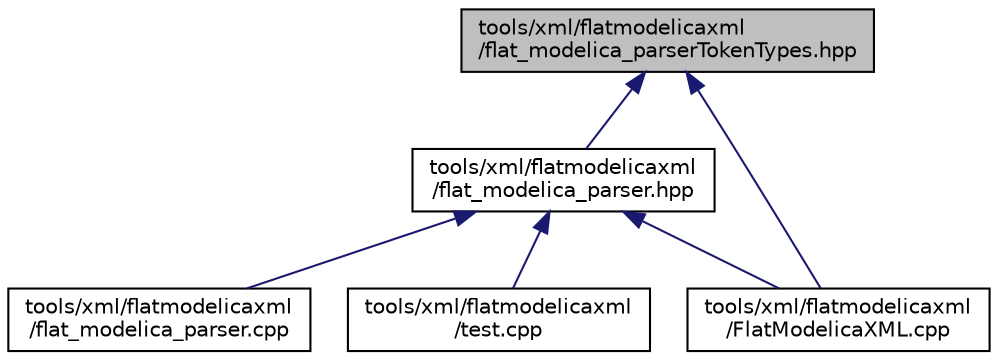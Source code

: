 digraph "tools/xml/flatmodelicaxml/flat_modelica_parserTokenTypes.hpp"
{
  edge [fontname="Helvetica",fontsize="10",labelfontname="Helvetica",labelfontsize="10"];
  node [fontname="Helvetica",fontsize="10",shape=record];
  Node1 [label="tools/xml/flatmodelicaxml\l/flat_modelica_parserTokenTypes.hpp",height=0.2,width=0.4,color="black", fillcolor="grey75", style="filled", fontcolor="black"];
  Node1 -> Node2 [dir="back",color="midnightblue",fontsize="10",style="solid",fontname="Helvetica"];
  Node2 [label="tools/xml/flatmodelicaxml\l/flat_modelica_parser.hpp",height=0.2,width=0.4,color="black", fillcolor="white", style="filled",URL="$db/d21/flat__modelica__parser_8hpp.html"];
  Node2 -> Node3 [dir="back",color="midnightblue",fontsize="10",style="solid",fontname="Helvetica"];
  Node3 [label="tools/xml/flatmodelicaxml\l/flat_modelica_parser.cpp",height=0.2,width=0.4,color="black", fillcolor="white", style="filled",URL="$d0/d4e/flat__modelica__parser_8cpp.html"];
  Node2 -> Node4 [dir="back",color="midnightblue",fontsize="10",style="solid",fontname="Helvetica"];
  Node4 [label="tools/xml/flatmodelicaxml\l/FlatModelicaXML.cpp",height=0.2,width=0.4,color="black", fillcolor="white", style="filled",URL="$da/d30/_flat_modelica_x_m_l_8cpp.html"];
  Node2 -> Node5 [dir="back",color="midnightblue",fontsize="10",style="solid",fontname="Helvetica"];
  Node5 [label="tools/xml/flatmodelicaxml\l/test.cpp",height=0.2,width=0.4,color="black", fillcolor="white", style="filled",URL="$d7/d3c/tools_2xml_2flatmodelicaxml_2test_8cpp.html"];
  Node1 -> Node4 [dir="back",color="midnightblue",fontsize="10",style="solid",fontname="Helvetica"];
}
